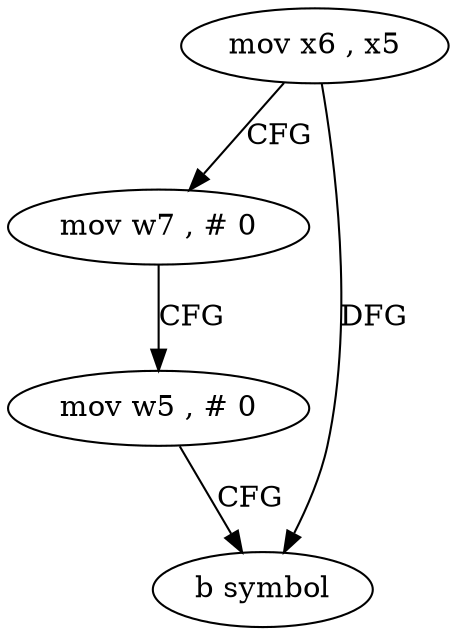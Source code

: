 digraph "func" {
"4205392" [label = "mov x6 , x5" ]
"4205396" [label = "mov w7 , # 0" ]
"4205400" [label = "mov w5 , # 0" ]
"4205404" [label = "b symbol" ]
"4205392" -> "4205396" [ label = "CFG" ]
"4205392" -> "4205404" [ label = "DFG" ]
"4205396" -> "4205400" [ label = "CFG" ]
"4205400" -> "4205404" [ label = "CFG" ]
}

